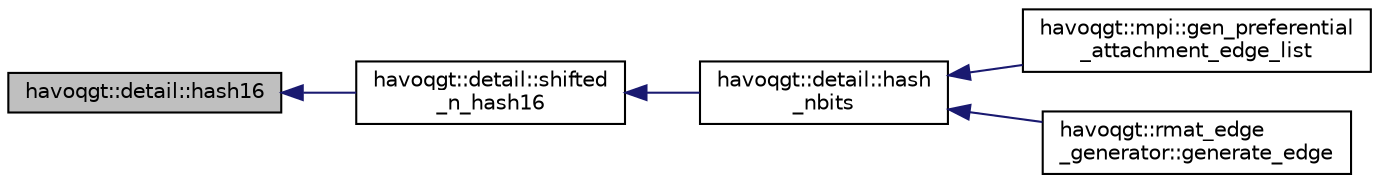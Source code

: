 digraph "havoqgt::detail::hash16"
{
  edge [fontname="Helvetica",fontsize="10",labelfontname="Helvetica",labelfontsize="10"];
  node [fontname="Helvetica",fontsize="10",shape=record];
  rankdir="LR";
  Node1 [label="havoqgt::detail::hash16",height=0.2,width=0.4,color="black", fillcolor="grey75", style="filled", fontcolor="black"];
  Node1 -> Node2 [dir="back",color="midnightblue",fontsize="10",style="solid",fontname="Helvetica"];
  Node2 [label="havoqgt::detail::shifted\l_n_hash16",height=0.2,width=0.4,color="black", fillcolor="white", style="filled",URL="$namespacehavoqgt_1_1detail.html#a98cc698f6043286197e3cd90fd6377ae"];
  Node2 -> Node3 [dir="back",color="midnightblue",fontsize="10",style="solid",fontname="Helvetica"];
  Node3 [label="havoqgt::detail::hash\l_nbits",height=0.2,width=0.4,color="black", fillcolor="white", style="filled",URL="$namespacehavoqgt_1_1detail.html#a0cfdbd1d0c4a70f2726ca43d6f9c9ce8"];
  Node3 -> Node4 [dir="back",color="midnightblue",fontsize="10",style="solid",fontname="Helvetica"];
  Node4 [label="havoqgt::mpi::gen_preferential\l_attachment_edge_list",height=0.2,width=0.4,color="black", fillcolor="white", style="filled",URL="$namespacehavoqgt_1_1mpi.html#ac599809d2a05a4cb1141c1e5d1de9277"];
  Node3 -> Node5 [dir="back",color="midnightblue",fontsize="10",style="solid",fontname="Helvetica"];
  Node5 [label="havoqgt::rmat_edge\l_generator::generate_edge",height=0.2,width=0.4,color="black", fillcolor="white", style="filled",URL="$classhavoqgt_1_1rmat__edge__generator.html#afc8ddab58dd5d58608fa6cf819ce0c79"];
}
